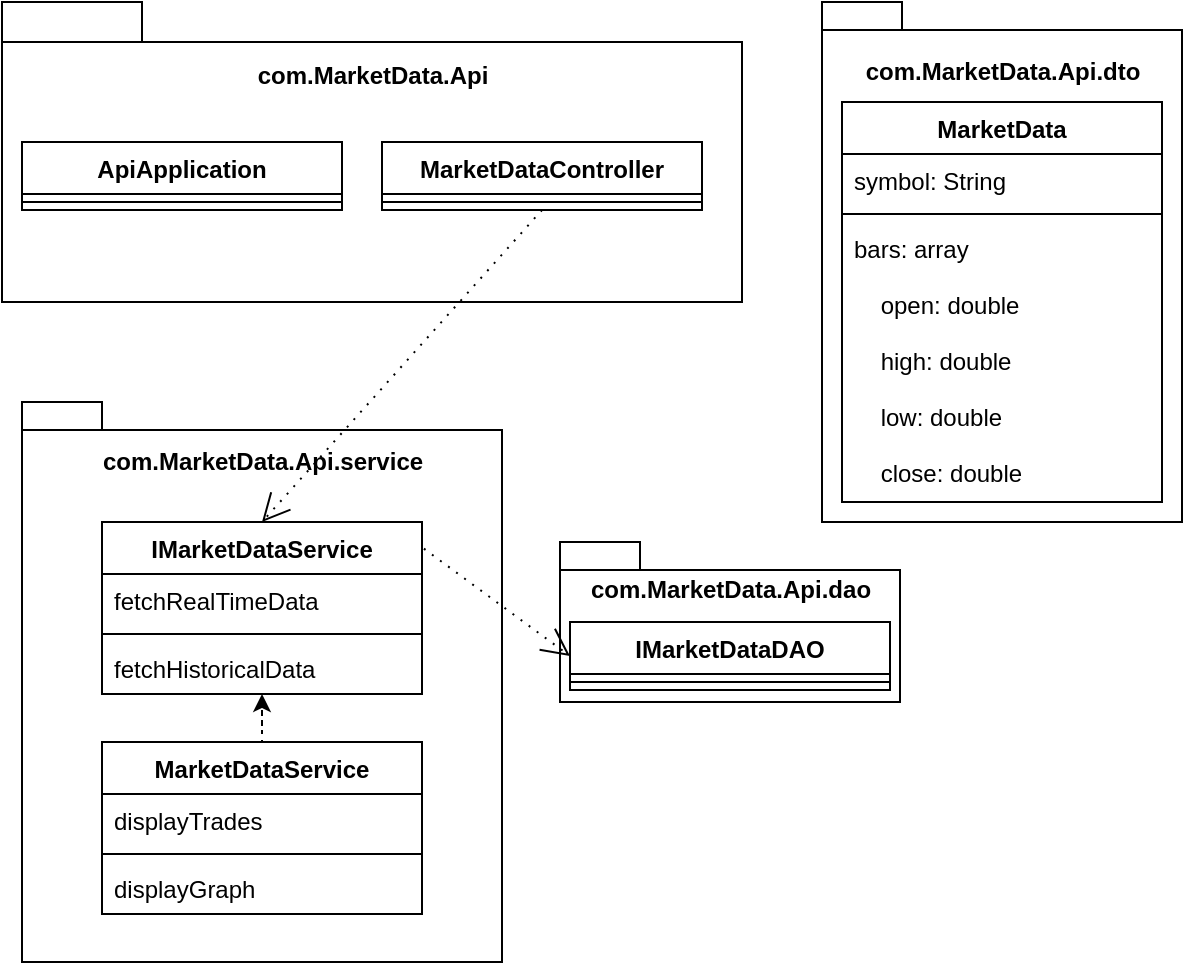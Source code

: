 <mxfile version="20.3.0" type="github"><diagram id="C5RBs43oDa-KdzZeNtuy" name="Page-1"><mxGraphModel dx="1038" dy="551" grid="1" gridSize="10" guides="1" tooltips="1" connect="1" arrows="1" fold="1" page="1" pageScale="1" pageWidth="827" pageHeight="1169" math="0" shadow="0"><root><mxCell id="WIyWlLk6GJQsqaUBKTNV-0"/><mxCell id="WIyWlLk6GJQsqaUBKTNV-1" parent="WIyWlLk6GJQsqaUBKTNV-0"/><mxCell id="HSEb-DeWg6lRWtqVEot4-1" value="&lt;div style=&quot;&quot;&gt;&lt;span style=&quot;background-color: initial;&quot;&gt;com.MarketData.Api&lt;/span&gt;&lt;/div&gt;&lt;div style=&quot;&quot;&gt;&lt;span style=&quot;background-color: initial;&quot;&gt;&lt;br&gt;&lt;/span&gt;&lt;/div&gt;&lt;div style=&quot;&quot;&gt;&lt;span style=&quot;background-color: initial;&quot;&gt;&lt;br&gt;&lt;/span&gt;&lt;/div&gt;&lt;div style=&quot;&quot;&gt;&lt;span style=&quot;background-color: initial;&quot;&gt;&lt;br&gt;&lt;/span&gt;&lt;/div&gt;&lt;div style=&quot;&quot;&gt;&lt;span style=&quot;background-color: initial;&quot;&gt;&lt;br&gt;&lt;/span&gt;&lt;/div&gt;&lt;div style=&quot;&quot;&gt;&lt;br&gt;&lt;/div&gt;&lt;div style=&quot;&quot;&gt;&lt;span style=&quot;background-color: initial;&quot;&gt;&lt;br&gt;&lt;/span&gt;&lt;/div&gt;" style="shape=folder;fontStyle=1;spacingTop=10;tabWidth=70;tabHeight=20;tabPosition=left;html=1;align=center;" vertex="1" parent="WIyWlLk6GJQsqaUBKTNV-1"><mxGeometry x="50" y="150" width="370" height="150" as="geometry"/></mxCell><mxCell id="HSEb-DeWg6lRWtqVEot4-7" value="ApiApplication" style="swimlane;fontStyle=1;align=center;verticalAlign=top;childLayout=stackLayout;horizontal=1;startSize=26;horizontalStack=0;resizeParent=1;resizeParentMax=0;resizeLast=0;collapsible=1;marginBottom=0;" vertex="1" parent="WIyWlLk6GJQsqaUBKTNV-1"><mxGeometry x="60" y="220" width="160" height="34" as="geometry"/></mxCell><mxCell id="HSEb-DeWg6lRWtqVEot4-9" value="" style="line;strokeWidth=1;fillColor=none;align=left;verticalAlign=middle;spacingTop=-1;spacingLeft=3;spacingRight=3;rotatable=0;labelPosition=right;points=[];portConstraint=eastwest;strokeColor=inherit;" vertex="1" parent="HSEb-DeWg6lRWtqVEot4-7"><mxGeometry y="26" width="160" height="8" as="geometry"/></mxCell><mxCell id="HSEb-DeWg6lRWtqVEot4-11" value="MarketDataController" style="swimlane;fontStyle=1;align=center;verticalAlign=top;childLayout=stackLayout;horizontal=1;startSize=26;horizontalStack=0;resizeParent=1;resizeParentMax=0;resizeLast=0;collapsible=1;marginBottom=0;" vertex="1" parent="WIyWlLk6GJQsqaUBKTNV-1"><mxGeometry x="240" y="220" width="160" height="34" as="geometry"/></mxCell><mxCell id="HSEb-DeWg6lRWtqVEot4-13" value="" style="line;strokeWidth=1;fillColor=none;align=left;verticalAlign=middle;spacingTop=-1;spacingLeft=3;spacingRight=3;rotatable=0;labelPosition=right;points=[];portConstraint=eastwest;strokeColor=inherit;" vertex="1" parent="HSEb-DeWg6lRWtqVEot4-11"><mxGeometry y="26" width="160" height="8" as="geometry"/></mxCell><mxCell id="HSEb-DeWg6lRWtqVEot4-15" style="edgeStyle=orthogonalEdgeStyle;rounded=0;orthogonalLoop=1;jettySize=auto;html=1;exitX=0.5;exitY=1;exitDx=0;exitDy=0;exitPerimeter=0;" edge="1" parent="WIyWlLk6GJQsqaUBKTNV-1" source="HSEb-DeWg6lRWtqVEot4-1" target="HSEb-DeWg6lRWtqVEot4-1"><mxGeometry relative="1" as="geometry"/></mxCell><mxCell id="HSEb-DeWg6lRWtqVEot4-16" value="com.MarketData.Api.dto&lt;br&gt;&lt;br&gt;&lt;br&gt;&lt;br&gt;&lt;br&gt;&lt;br&gt;&lt;br&gt;&lt;br&gt;&lt;br&gt;&lt;br&gt;&lt;br&gt;&lt;br&gt;&lt;br&gt;&lt;br&gt;&lt;br&gt;" style="shape=folder;fontStyle=1;spacingTop=10;tabWidth=40;tabHeight=14;tabPosition=left;html=1;" vertex="1" parent="WIyWlLk6GJQsqaUBKTNV-1"><mxGeometry x="460" y="150" width="180" height="260" as="geometry"/></mxCell><mxCell id="HSEb-DeWg6lRWtqVEot4-21" value="MarketData" style="swimlane;fontStyle=1;align=center;verticalAlign=top;childLayout=stackLayout;horizontal=1;startSize=26;horizontalStack=0;resizeParent=1;resizeParentMax=0;resizeLast=0;collapsible=1;marginBottom=0;" vertex="1" parent="WIyWlLk6GJQsqaUBKTNV-1"><mxGeometry x="470" y="200" width="160" height="200" as="geometry"/></mxCell><mxCell id="HSEb-DeWg6lRWtqVEot4-22" value="symbol: String" style="text;strokeColor=none;fillColor=none;align=left;verticalAlign=top;spacingLeft=4;spacingRight=4;overflow=hidden;rotatable=0;points=[[0,0.5],[1,0.5]];portConstraint=eastwest;" vertex="1" parent="HSEb-DeWg6lRWtqVEot4-21"><mxGeometry y="26" width="160" height="26" as="geometry"/></mxCell><mxCell id="HSEb-DeWg6lRWtqVEot4-23" value="" style="line;strokeWidth=1;fillColor=none;align=left;verticalAlign=middle;spacingTop=-1;spacingLeft=3;spacingRight=3;rotatable=0;labelPosition=right;points=[];portConstraint=eastwest;strokeColor=inherit;" vertex="1" parent="HSEb-DeWg6lRWtqVEot4-21"><mxGeometry y="52" width="160" height="8" as="geometry"/></mxCell><mxCell id="HSEb-DeWg6lRWtqVEot4-24" value="bars: array&#10;&#10;    open: double&#10;&#10;    high: double&#10;&#10;    low: double&#10;&#10;    close: double&#10;" style="text;strokeColor=none;fillColor=none;align=left;verticalAlign=top;spacingLeft=4;spacingRight=4;overflow=hidden;rotatable=0;points=[[0,0.5],[1,0.5]];portConstraint=eastwest;" vertex="1" parent="HSEb-DeWg6lRWtqVEot4-21"><mxGeometry y="60" width="160" height="140" as="geometry"/></mxCell><mxCell id="HSEb-DeWg6lRWtqVEot4-25" value="com.MarketData.Api.service&lt;br&gt;&lt;br&gt;&lt;br&gt;&lt;br&gt;&lt;br&gt;&lt;br&gt;&lt;br&gt;&lt;br&gt;&lt;br&gt;&lt;br&gt;&lt;br&gt;&lt;br&gt;&lt;br&gt;&lt;br&gt;&lt;br&gt;&lt;br&gt;&lt;br&gt;" style="shape=folder;fontStyle=1;spacingTop=10;tabWidth=40;tabHeight=14;tabPosition=left;html=1;" vertex="1" parent="WIyWlLk6GJQsqaUBKTNV-1"><mxGeometry x="60" y="350" width="240" height="280" as="geometry"/></mxCell><mxCell id="HSEb-DeWg6lRWtqVEot4-26" value="IMarketDataService" style="swimlane;fontStyle=1;align=center;verticalAlign=top;childLayout=stackLayout;horizontal=1;startSize=26;horizontalStack=0;resizeParent=1;resizeParentMax=0;resizeLast=0;collapsible=1;marginBottom=0;" vertex="1" parent="WIyWlLk6GJQsqaUBKTNV-1"><mxGeometry x="100" y="410" width="160" height="86" as="geometry"/></mxCell><mxCell id="HSEb-DeWg6lRWtqVEot4-27" value="fetchRealTimeData" style="text;strokeColor=none;fillColor=none;align=left;verticalAlign=top;spacingLeft=4;spacingRight=4;overflow=hidden;rotatable=0;points=[[0,0.5],[1,0.5]];portConstraint=eastwest;" vertex="1" parent="HSEb-DeWg6lRWtqVEot4-26"><mxGeometry y="26" width="160" height="26" as="geometry"/></mxCell><mxCell id="HSEb-DeWg6lRWtqVEot4-28" value="" style="line;strokeWidth=1;fillColor=none;align=left;verticalAlign=middle;spacingTop=-1;spacingLeft=3;spacingRight=3;rotatable=0;labelPosition=right;points=[];portConstraint=eastwest;strokeColor=inherit;" vertex="1" parent="HSEb-DeWg6lRWtqVEot4-26"><mxGeometry y="52" width="160" height="8" as="geometry"/></mxCell><mxCell id="HSEb-DeWg6lRWtqVEot4-29" value="fetchHistoricalData" style="text;strokeColor=none;fillColor=none;align=left;verticalAlign=top;spacingLeft=4;spacingRight=4;overflow=hidden;rotatable=0;points=[[0,0.5],[1,0.5]];portConstraint=eastwest;" vertex="1" parent="HSEb-DeWg6lRWtqVEot4-26"><mxGeometry y="60" width="160" height="26" as="geometry"/></mxCell><mxCell id="HSEb-DeWg6lRWtqVEot4-34" style="edgeStyle=orthogonalEdgeStyle;rounded=0;orthogonalLoop=1;jettySize=auto;html=1;exitX=0.5;exitY=0;exitDx=0;exitDy=0;dashed=1;dashPattern=1 4;" edge="1" parent="WIyWlLk6GJQsqaUBKTNV-1" source="HSEb-DeWg6lRWtqVEot4-30" target="HSEb-DeWg6lRWtqVEot4-26"><mxGeometry relative="1" as="geometry"/></mxCell><mxCell id="HSEb-DeWg6lRWtqVEot4-30" value="MarketDataService" style="swimlane;fontStyle=1;align=center;verticalAlign=top;childLayout=stackLayout;horizontal=1;startSize=26;horizontalStack=0;resizeParent=1;resizeParentMax=0;resizeLast=0;collapsible=1;marginBottom=0;" vertex="1" parent="WIyWlLk6GJQsqaUBKTNV-1"><mxGeometry x="100" y="520" width="160" height="86" as="geometry"/></mxCell><mxCell id="HSEb-DeWg6lRWtqVEot4-31" value="displayTrades" style="text;strokeColor=none;fillColor=none;align=left;verticalAlign=top;spacingLeft=4;spacingRight=4;overflow=hidden;rotatable=0;points=[[0,0.5],[1,0.5]];portConstraint=eastwest;" vertex="1" parent="HSEb-DeWg6lRWtqVEot4-30"><mxGeometry y="26" width="160" height="26" as="geometry"/></mxCell><mxCell id="HSEb-DeWg6lRWtqVEot4-32" value="" style="line;strokeWidth=1;fillColor=none;align=left;verticalAlign=middle;spacingTop=-1;spacingLeft=3;spacingRight=3;rotatable=0;labelPosition=right;points=[];portConstraint=eastwest;strokeColor=inherit;" vertex="1" parent="HSEb-DeWg6lRWtqVEot4-30"><mxGeometry y="52" width="160" height="8" as="geometry"/></mxCell><mxCell id="HSEb-DeWg6lRWtqVEot4-33" value="displayGraph" style="text;strokeColor=none;fillColor=none;align=left;verticalAlign=top;spacingLeft=4;spacingRight=4;overflow=hidden;rotatable=0;points=[[0,0.5],[1,0.5]];portConstraint=eastwest;" vertex="1" parent="HSEb-DeWg6lRWtqVEot4-30"><mxGeometry y="60" width="160" height="26" as="geometry"/></mxCell><mxCell id="HSEb-DeWg6lRWtqVEot4-35" value="" style="endArrow=open;endFill=1;endSize=12;html=1;rounded=0;dashed=1;dashPattern=1 4;entryX=0.5;entryY=0;entryDx=0;entryDy=0;exitX=0.5;exitY=1;exitDx=0;exitDy=0;" edge="1" parent="WIyWlLk6GJQsqaUBKTNV-1" source="HSEb-DeWg6lRWtqVEot4-11" target="HSEb-DeWg6lRWtqVEot4-26"><mxGeometry width="160" relative="1" as="geometry"><mxPoint x="210" y="280" as="sourcePoint"/><mxPoint x="370" y="280" as="targetPoint"/></mxGeometry></mxCell><mxCell id="HSEb-DeWg6lRWtqVEot4-36" value="com.MarketData.Api.dao&lt;br&gt;&lt;br&gt;&lt;br&gt;&lt;br&gt;" style="shape=folder;fontStyle=1;spacingTop=10;tabWidth=40;tabHeight=14;tabPosition=left;html=1;" vertex="1" parent="WIyWlLk6GJQsqaUBKTNV-1"><mxGeometry x="329" y="420" width="170" height="80" as="geometry"/></mxCell><mxCell id="HSEb-DeWg6lRWtqVEot4-37" value="IMarketDataDAO" style="swimlane;fontStyle=1;align=center;verticalAlign=top;childLayout=stackLayout;horizontal=1;startSize=26;horizontalStack=0;resizeParent=1;resizeParentMax=0;resizeLast=0;collapsible=1;marginBottom=0;" vertex="1" parent="WIyWlLk6GJQsqaUBKTNV-1"><mxGeometry x="334" y="460" width="160" height="34" as="geometry"/></mxCell><mxCell id="HSEb-DeWg6lRWtqVEot4-39" value="" style="line;strokeWidth=1;fillColor=none;align=left;verticalAlign=middle;spacingTop=-1;spacingLeft=3;spacingRight=3;rotatable=0;labelPosition=right;points=[];portConstraint=eastwest;strokeColor=inherit;" vertex="1" parent="HSEb-DeWg6lRWtqVEot4-37"><mxGeometry y="26" width="160" height="8" as="geometry"/></mxCell><mxCell id="HSEb-DeWg6lRWtqVEot4-41" value="" style="endArrow=open;endFill=1;endSize=12;html=1;rounded=0;dashed=1;dashPattern=1 4;entryX=0;entryY=0.5;entryDx=0;entryDy=0;exitX=1.006;exitY=0.155;exitDx=0;exitDy=0;exitPerimeter=0;" edge="1" parent="WIyWlLk6GJQsqaUBKTNV-1" source="HSEb-DeWg6lRWtqVEot4-26" target="HSEb-DeWg6lRWtqVEot4-37"><mxGeometry width="160" relative="1" as="geometry"><mxPoint x="200" y="430" as="sourcePoint"/><mxPoint x="360" y="430" as="targetPoint"/></mxGeometry></mxCell></root></mxGraphModel></diagram></mxfile>